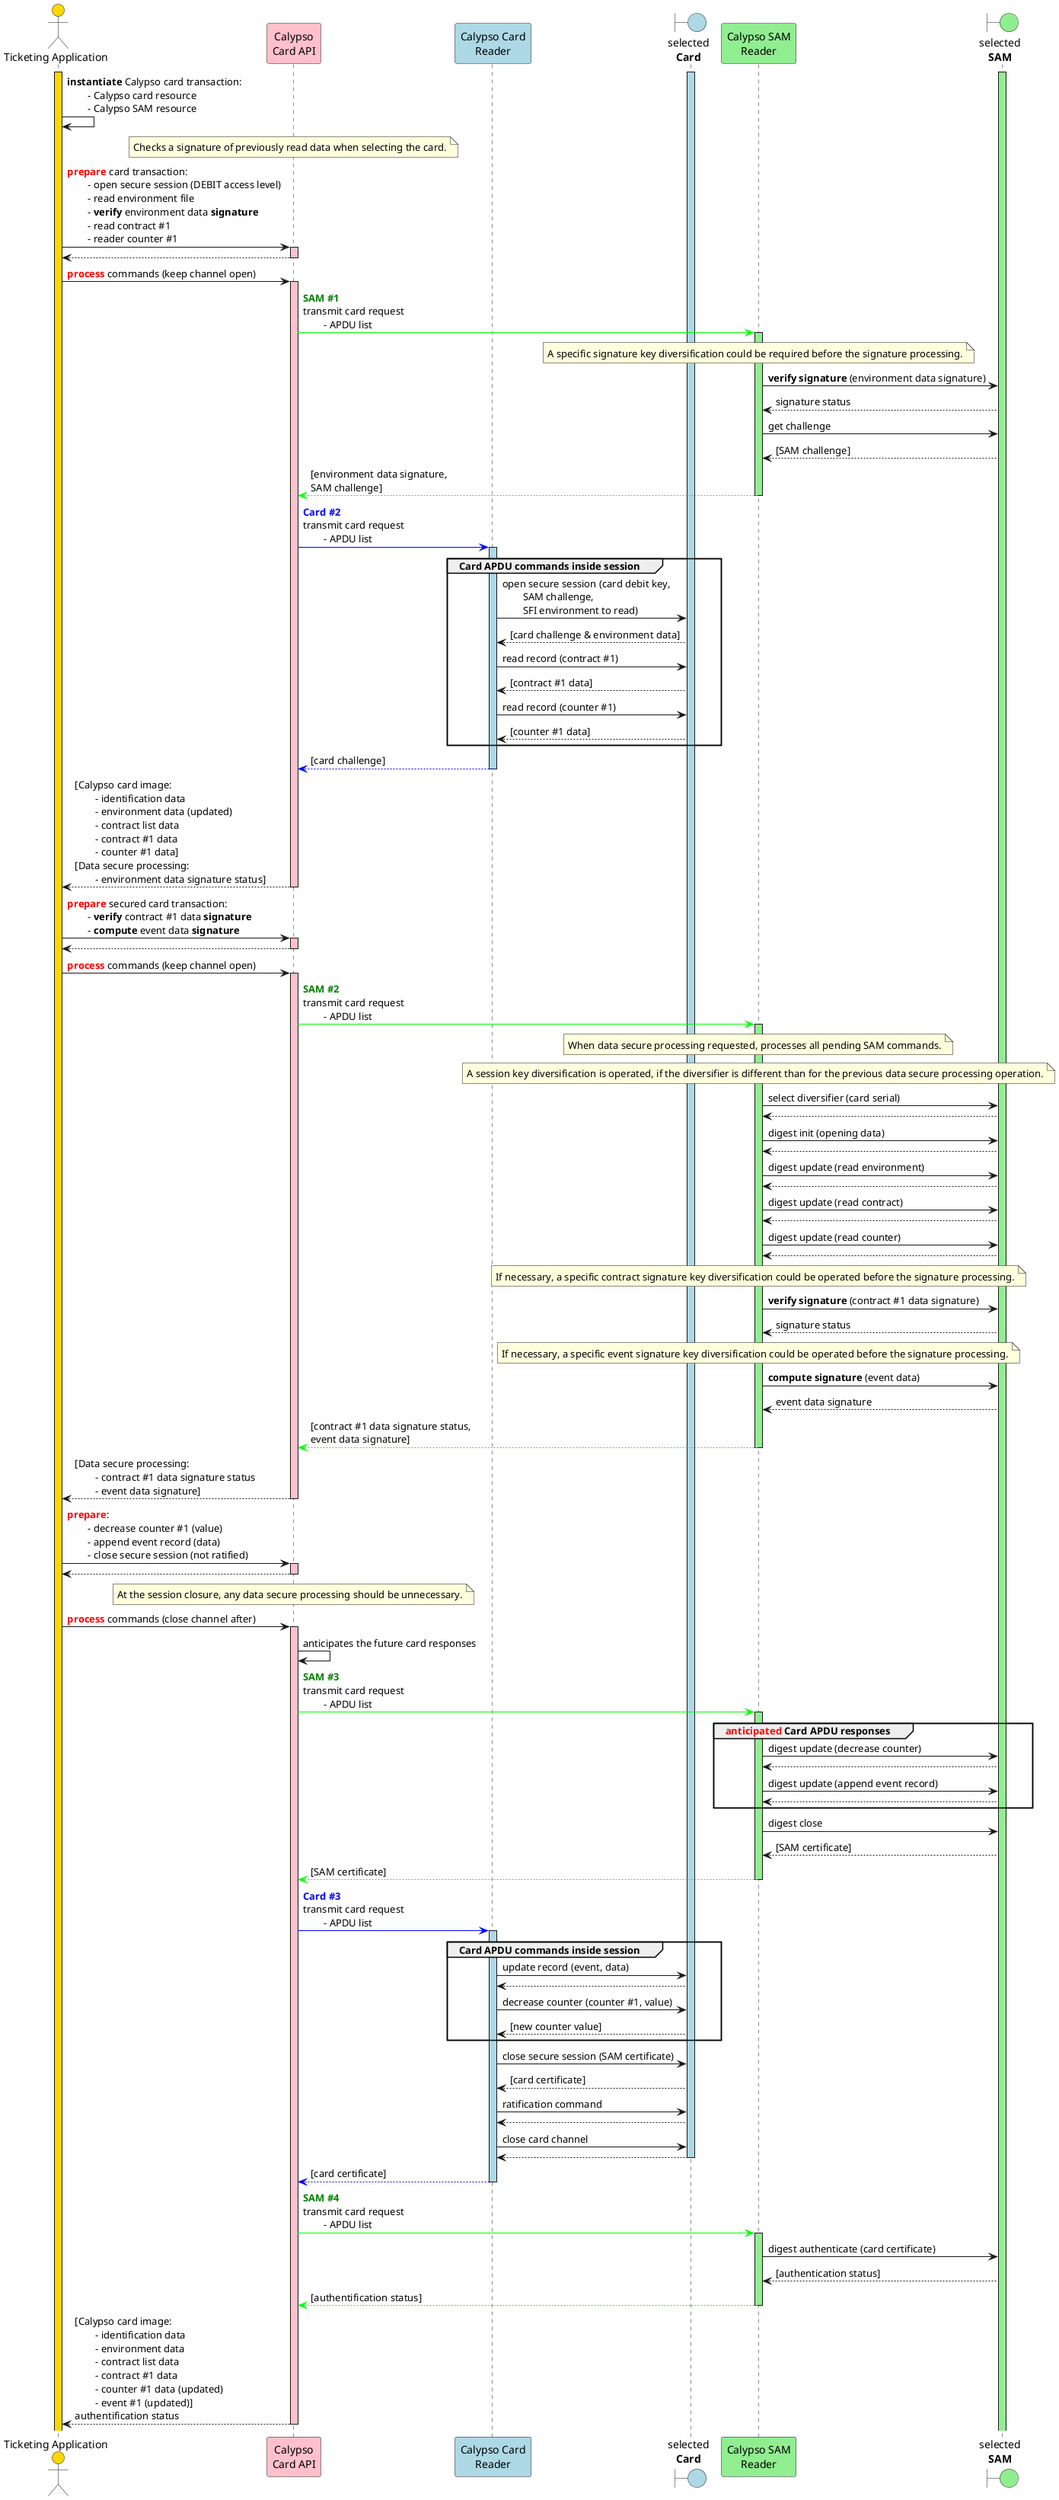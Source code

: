 @startuml

'skinparam ClassBorderColor #F1C40F
skinparam ClassBorderColor #D4AC0D
skinparam stereotypeABorderColor #A9DCDF
skinparam stereotypeIBorderColor #B4A7E5
skinparam stereotypeCBorderColor #ADD1B2
skinparam stereotypeEBorderColor #EB93DF
skinparam shadowing false

skinparam StateBorderColor #D4AC0D
skinparam ActivityBorderColor #D4AC0D

' Red
skinparam ClassBackgroundColor<<red>> #FDEDEC
skinparam ClassBorderColor<<red>> #E74C3C
hide <<red>> stereotype
' Purple
skinparam ClassBackgroundColor<<purple>> #F4ECF7
skinparam ClassBorderColor<<purple>> #8E44AD
hide <<purple>> stereotype
' blue
skinparam ClassBackgroundColor<<blue>> #EBF5FB
skinparam ClassBorderColor<<blue>> #3498DB
hide <<blue>> stereotype
' Green
skinparam ClassBackgroundColor<<green>> #EAFAF1
skinparam ClassBorderColor<<green>> #2ECC71
hide <<green>> stereotype

' Orange
skinparam ClassBackgroundColor<<orange>> #FDF2E9
skinparam ClassBorderColor<<orange>> #E67E22
hide <<orange>> stereotype

' Grey
skinparam ClassBackgroundColor<<grey>> #EAECEE
skinparam ClassBorderColor<<grey>> #2C3E50
hide <<grey>> stereotype

actor "Ticketing Application" as app #gold
participant "Calypso\nCard API" as capi #pink
participant "Calypso Card\nReader" as cardReader #lightBlue
boundary "selected\n**Card**" as card #lightBlue
participant "Calypso SAM\nReader" as samReader #lightGreen
boundary "selected\n**SAM**" as sam #lightGreen

activate app #gold
activate card #lightBlue
activate sam #lightGreen

app->app: **instantiate** Calypso card transaction:\n\t- Calypso card resource\n\t- Calypso SAM resource

note over capi
    Checks a signature of previously read data when selecting the card.
end note

app->capi: <font color=red>**prepare**</font> card transaction:\n\t- open secure session (DEBIT access level)\n\t- read environment file\n\t- **verify** environment data **signature**\n\t- read contract #1\n\t- reader counter #1
activate capi  #pink
capi-->app
deactivate capi

app->capi: <font color=red>**process**</font> commands (keep channel open)
activate capi  #pink

capi-[#00FF00]>samReader: <font color=green>**SAM #1**<font color=red>\ntransmit card request\n\t- APDU list
activate samReader #lightGreen
note over samReader
    A specific signature key diversification could be required before the signature processing.
end note

samReader->sam: **verify signature** (environment data signature)
sam-->samReader: signature status

samReader->sam: get challenge
sam-->samReader: [SAM challenge]
samReader-[#00FF00]->capi: [environment data signature,\nSAM challenge]
deactivate samReader

capi-[#0000FF]>cardReader: <font color=blue>**Card #2**</font>\ntransmit card request\n\t- APDU list
activate cardReader #lightBlue

group Card APDU commands inside session
    cardReader->card: open secure session (card debit key,\n\tSAM challenge,\n\tSFI environment to read)
    card-->cardReader: [card challenge & environment data]
    cardReader->card: read record (contract #1)
    card-->cardReader: [contract #1 data]
    cardReader->card: read record (counter #1)
    card-->cardReader: [counter #1 data]
end

cardReader--[#0000FF]>capi: [card challenge]
deactivate cardReader

capi-->app: [Calypso card image:\n\t- identification data\n\t- environment data (updated)\n\t- contract list data\n\t- contract #1 data\n\t- counter #1 data]\n[Data secure processing:\n\t- environment data signature status]
deactivate capi

app->capi: <font color=red>**prepare**</font> secured card transaction:\n\t- **verify** contract #1 data **signature**\n\t- **compute** event data **signature**
activate capi  #pink
capi-->app
deactivate capi

app->capi: <font color=red>**process**</font> commands (keep channel open)
activate capi  #pink

capi-[#00FF00]>samReader: <font color=green>**SAM #2**<font color=red>\ntransmit card request\n\t- APDU list
activate samReader #lightGreen

note over samReader
    When data secure processing requested, processes all pending SAM commands.
end note
note over samReader
    A session key diversification is operated, if the diversifier is different than for the previous data secure processing operation.
end note

samReader->sam: select diversifier (card serial)
sam-->samReader
samReader->sam: digest init (opening data)
sam-->samReader
samReader->sam: digest update (read environment)
sam-->samReader
samReader->sam: digest update (read contract)
sam-->samReader
samReader->sam: digest update (read counter)
sam-->samReader

note over samReader
    If necessary, a specific contract signature key diversification could be operated before the signature processing.
end note

samReader->sam: **verify signature** (contract #1 data signature)
sam-->samReader: signature status

note over samReader
    If necessary, a specific event signature key diversification could be operated before the signature processing.
end note

samReader->sam: **compute signature** (event data)
sam-->samReader: event data signature

samReader-[#00FF00]->capi: [contract #1 data signature status,\nevent data signature]
deactivate samReader

capi-->app: [Data secure processing:\n\t- contract #1 data signature status\n\t- event data signature]
deactivate capi


app->capi: <font color=red>**prepare**</font>:\n\t- decrease counter #1 (value)\n\t- append event record (data)\n\t- close secure session (not ratified)
activate capi  #pink
capi-->app
deactivate capi

note over capi
    At the session closure, any data secure processing should be unnecessary.
end note

app->capi: <font color=red>**process**</font> commands (close channel after)
activate capi  #pink
capi->capi: anticipates the future card responses

capi-[#00FF00]>samReader: <font color=green>**SAM #3**</font>\ntransmit card request\n\t- APDU list
activate samReader #lightGreen

group <font color=red>**anticipated**</font> Card APDU responses
    samReader->sam: digest update (decrease counter)
    sam-->samReader
    samReader->sam: digest update (append event record)
    sam-->samReader
end
samReader->sam: digest close
sam-->samReader: [SAM certificate]

samReader-[#00FF00]->capi: [SAM certificate]
deactivate samReader

capi-[#0000FF]>cardReader: <font color=blue>**Card #3**</font>\ntransmit card request\n\t- APDU list
activate cardReader #lightBlue

group Card APDU commands inside session
    cardReader->card: update record (event, data)
    card-->cardReader
    cardReader->card: decrease counter (counter #1, value)
    card-->cardReader: [new counter value]
end

cardReader->card: close secure session (SAM certificate)
card-->cardReader: [card certificate]
cardReader->card: ratification command
card-->cardReader
cardReader->card: close card channel
card-->cardReader
deactivate card

cardReader-[#0000FF]->capi: [card certificate]
deactivate cardReader

capi-[#00FF00]>samReader: <font color=green>**SAM #4**</font>\ntransmit card request\n\t- APDU list
activate samReader #lightGreen
samReader->sam: digest authenticate (card certificate)
sam-->samReader: [authentication status]

samReader-[#00FF00]->capi: [authentification status]
deactivate samReader

capi-->app: [Calypso card image:\n\t- identification data\n\t- environment data\n\t- contract list data\n\t- contract #1 data\n\t- counter #1 data (updated)\n\t- event #1 (updated)]\nauthentification status
deactivate capi
@enduml
